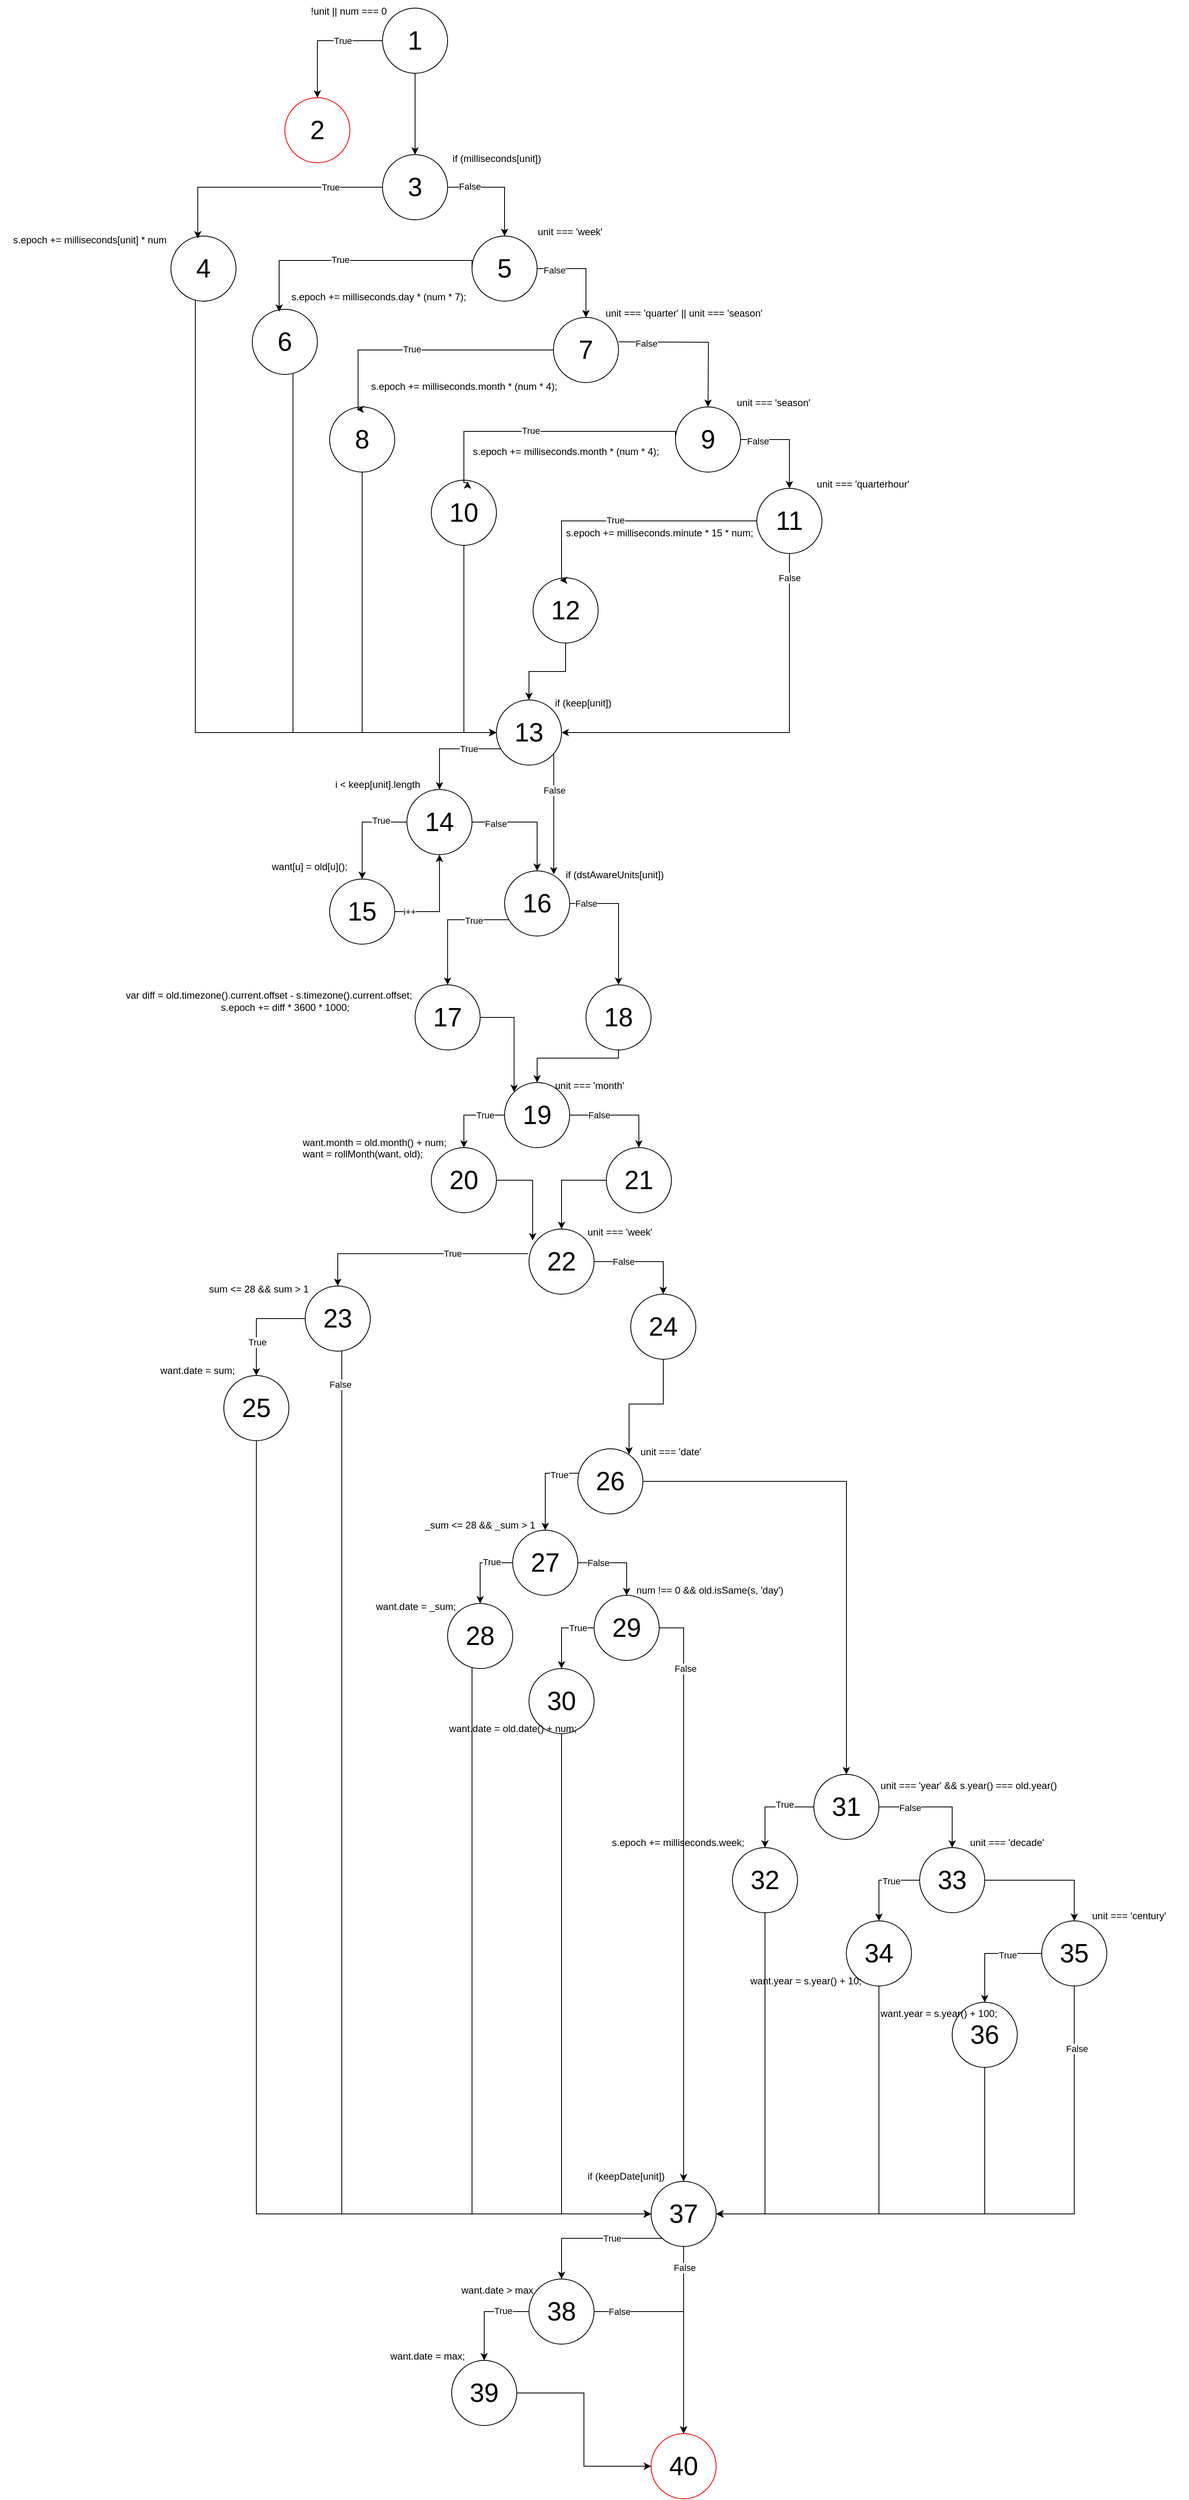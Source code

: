 <mxfile version="22.0.8" type="google">
  <diagram name="Page-1" id="O3OPINNU6DTvj6AXow6C">
    <mxGraphModel grid="1" page="1" gridSize="10" guides="1" tooltips="1" connect="1" arrows="1" fold="1" pageScale="1" pageWidth="850" pageHeight="1100" math="0" shadow="0">
      <root>
        <mxCell id="0" />
        <mxCell id="1" parent="0" />
        <mxCell id="JwIK93oX0tThSIfr5X6w-5" style="edgeStyle=orthogonalEdgeStyle;rounded=0;orthogonalLoop=1;jettySize=auto;html=1;entryX=0.5;entryY=0;entryDx=0;entryDy=0;" edge="1" parent="1" source="JwIK93oX0tThSIfr5X6w-1" target="JwIK93oX0tThSIfr5X6w-6">
          <mxGeometry relative="1" as="geometry">
            <mxPoint x="230" y="220" as="targetPoint" />
          </mxGeometry>
        </mxCell>
        <mxCell id="JwIK93oX0tThSIfr5X6w-9" value="True" style="edgeLabel;html=1;align=center;verticalAlign=middle;resizable=0;points=[];" connectable="0" vertex="1" parent="JwIK93oX0tThSIfr5X6w-5">
          <mxGeometry x="-0.347" relative="1" as="geometry">
            <mxPoint as="offset" />
          </mxGeometry>
        </mxCell>
        <mxCell id="JwIK93oX0tThSIfr5X6w-12" style="edgeStyle=orthogonalEdgeStyle;rounded=0;orthogonalLoop=1;jettySize=auto;html=1;entryX=0.5;entryY=0;entryDx=0;entryDy=0;" edge="1" parent="1" source="JwIK93oX0tThSIfr5X6w-1" target="JwIK93oX0tThSIfr5X6w-10">
          <mxGeometry relative="1" as="geometry" />
        </mxCell>
        <mxCell id="JwIK93oX0tThSIfr5X6w-1" value="1" style="ellipse;whiteSpace=wrap;html=1;aspect=fixed;fontSize=32;" vertex="1" parent="1">
          <mxGeometry x="300" y="110" width="80" height="80" as="geometry" />
        </mxCell>
        <mxCell id="JwIK93oX0tThSIfr5X6w-4" value="!unit || num === 0" style="text;whiteSpace=wrap;" vertex="1" parent="1">
          <mxGeometry x="210" y="100" width="130" height="40" as="geometry" />
        </mxCell>
        <mxCell id="JwIK93oX0tThSIfr5X6w-6" value="2" style="ellipse;whiteSpace=wrap;html=1;aspect=fixed;fontSize=32;strokeColor=#FF0000;" vertex="1" parent="1">
          <mxGeometry x="180" y="220" width="80" height="80" as="geometry" />
        </mxCell>
        <mxCell id="JwIK93oX0tThSIfr5X6w-18" style="edgeStyle=orthogonalEdgeStyle;rounded=0;orthogonalLoop=1;jettySize=auto;html=1;entryX=0.5;entryY=0;entryDx=0;entryDy=0;" edge="1" parent="1" source="JwIK93oX0tThSIfr5X6w-10" target="JwIK93oX0tThSIfr5X6w-17">
          <mxGeometry relative="1" as="geometry" />
        </mxCell>
        <mxCell id="JwIK93oX0tThSIfr5X6w-19" value="False" style="edgeLabel;html=1;align=center;verticalAlign=middle;resizable=0;points=[];" connectable="0" vertex="1" parent="JwIK93oX0tThSIfr5X6w-18">
          <mxGeometry x="-0.585" y="1" relative="1" as="geometry">
            <mxPoint as="offset" />
          </mxGeometry>
        </mxCell>
        <mxCell id="JwIK93oX0tThSIfr5X6w-10" value="3" style="ellipse;whiteSpace=wrap;html=1;aspect=fixed;fontSize=32;" vertex="1" parent="1">
          <mxGeometry x="300" y="290" width="80" height="80" as="geometry" />
        </mxCell>
        <mxCell id="JwIK93oX0tThSIfr5X6w-11" value="if (milliseconds[unit])" style="text;html=1;align=center;verticalAlign=middle;resizable=0;points=[];autosize=1;strokeColor=none;fillColor=none;" vertex="1" parent="1">
          <mxGeometry x="370" y="280" width="140" height="30" as="geometry" />
        </mxCell>
        <mxCell id="JwIK93oX0tThSIfr5X6w-59" style="edgeStyle=orthogonalEdgeStyle;rounded=0;orthogonalLoop=1;jettySize=auto;html=1;entryX=0;entryY=0.5;entryDx=0;entryDy=0;" edge="1" parent="1" source="JwIK93oX0tThSIfr5X6w-13" target="JwIK93oX0tThSIfr5X6w-58">
          <mxGeometry relative="1" as="geometry">
            <Array as="points">
              <mxPoint x="70" y="1000" />
            </Array>
          </mxGeometry>
        </mxCell>
        <mxCell id="JwIK93oX0tThSIfr5X6w-13" value="4" style="ellipse;whiteSpace=wrap;html=1;aspect=fixed;fontSize=32;" vertex="1" parent="1">
          <mxGeometry x="40" y="390" width="80" height="80" as="geometry" />
        </mxCell>
        <mxCell id="JwIK93oX0tThSIfr5X6w-14" style="edgeStyle=orthogonalEdgeStyle;rounded=0;orthogonalLoop=1;jettySize=auto;html=1;entryX=0.413;entryY=0.038;entryDx=0;entryDy=0;entryPerimeter=0;exitX=0;exitY=0.5;exitDx=0;exitDy=0;" edge="1" parent="1" source="JwIK93oX0tThSIfr5X6w-10" target="JwIK93oX0tThSIfr5X6w-13">
          <mxGeometry relative="1" as="geometry">
            <mxPoint x="140" y="330" as="sourcePoint" />
          </mxGeometry>
        </mxCell>
        <mxCell id="JwIK93oX0tThSIfr5X6w-15" value="True" style="edgeLabel;html=1;align=center;verticalAlign=middle;resizable=0;points=[];" connectable="0" vertex="1" parent="JwIK93oX0tThSIfr5X6w-14">
          <mxGeometry x="-0.554" y="3" relative="1" as="geometry">
            <mxPoint y="-3" as="offset" />
          </mxGeometry>
        </mxCell>
        <mxCell id="JwIK93oX0tThSIfr5X6w-16" value="s.epoch += milliseconds[unit] * num" style="text;html=1;align=center;verticalAlign=middle;resizable=0;points=[];autosize=1;strokeColor=none;fillColor=none;" vertex="1" parent="1">
          <mxGeometry x="-170" y="380" width="220" height="30" as="geometry" />
        </mxCell>
        <mxCell id="JwIK93oX0tThSIfr5X6w-26" style="edgeStyle=orthogonalEdgeStyle;rounded=0;orthogonalLoop=1;jettySize=auto;html=1;" edge="1" parent="1" source="JwIK93oX0tThSIfr5X6w-17" target="JwIK93oX0tThSIfr5X6w-25">
          <mxGeometry relative="1" as="geometry" />
        </mxCell>
        <mxCell id="JwIK93oX0tThSIfr5X6w-27" value="False" style="edgeLabel;html=1;align=center;verticalAlign=middle;resizable=0;points=[];" connectable="0" vertex="1" parent="JwIK93oX0tThSIfr5X6w-26">
          <mxGeometry x="-0.65" y="-2" relative="1" as="geometry">
            <mxPoint as="offset" />
          </mxGeometry>
        </mxCell>
        <mxCell id="JwIK93oX0tThSIfr5X6w-17" value="5" style="ellipse;whiteSpace=wrap;html=1;aspect=fixed;fontSize=32;" vertex="1" parent="1">
          <mxGeometry x="410" y="390" width="80" height="80" as="geometry" />
        </mxCell>
        <mxCell id="JwIK93oX0tThSIfr5X6w-20" value="unit === &#39;week&#39;" style="text;html=1;align=center;verticalAlign=middle;resizable=0;points=[];autosize=1;strokeColor=none;fillColor=none;" vertex="1" parent="1">
          <mxGeometry x="480" y="370" width="100" height="30" as="geometry" />
        </mxCell>
        <mxCell id="JwIK93oX0tThSIfr5X6w-60" style="edgeStyle=orthogonalEdgeStyle;rounded=0;orthogonalLoop=1;jettySize=auto;html=1;entryX=0;entryY=0.5;entryDx=0;entryDy=0;" edge="1" parent="1" source="JwIK93oX0tThSIfr5X6w-21" target="JwIK93oX0tThSIfr5X6w-58">
          <mxGeometry relative="1" as="geometry">
            <Array as="points">
              <mxPoint x="190" y="1000" />
            </Array>
          </mxGeometry>
        </mxCell>
        <mxCell id="JwIK93oX0tThSIfr5X6w-21" value="6" style="ellipse;whiteSpace=wrap;html=1;aspect=fixed;fontSize=32;" vertex="1" parent="1">
          <mxGeometry x="140" y="480" width="80" height="80" as="geometry" />
        </mxCell>
        <mxCell id="JwIK93oX0tThSIfr5X6w-22" style="edgeStyle=orthogonalEdgeStyle;rounded=0;orthogonalLoop=1;jettySize=auto;html=1;entryX=0.413;entryY=0.038;entryDx=0;entryDy=0;entryPerimeter=0;exitX=0;exitY=0.5;exitDx=0;exitDy=0;" edge="1" parent="1" source="JwIK93oX0tThSIfr5X6w-17" target="JwIK93oX0tThSIfr5X6w-21">
          <mxGeometry relative="1" as="geometry">
            <mxPoint x="221.27" y="410" as="sourcePoint" />
            <Array as="points">
              <mxPoint x="410" y="420" />
              <mxPoint x="173" y="420" />
            </Array>
          </mxGeometry>
        </mxCell>
        <mxCell id="JwIK93oX0tThSIfr5X6w-23" value="True" style="edgeLabel;html=1;align=center;verticalAlign=middle;resizable=0;points=[];" connectable="0" vertex="1" parent="JwIK93oX0tThSIfr5X6w-22">
          <mxGeometry x="0.109" y="-1" relative="1" as="geometry">
            <mxPoint as="offset" />
          </mxGeometry>
        </mxCell>
        <mxCell id="JwIK93oX0tThSIfr5X6w-24" value="s.epoch += milliseconds.day * (num * 7);" style="text;html=1;align=center;verticalAlign=middle;resizable=0;points=[];autosize=1;strokeColor=none;fillColor=none;" vertex="1" parent="1">
          <mxGeometry x="170" y="450" width="250" height="30" as="geometry" />
        </mxCell>
        <mxCell id="JwIK93oX0tThSIfr5X6w-25" value="7" style="ellipse;whiteSpace=wrap;html=1;aspect=fixed;fontSize=32;" vertex="1" parent="1">
          <mxGeometry x="510" y="490" width="80" height="80" as="geometry" />
        </mxCell>
        <mxCell id="JwIK93oX0tThSIfr5X6w-28" value="unit === &#39;quarter&#39; || unit === &#39;season&#39;" style="text;html=1;align=center;verticalAlign=middle;resizable=0;points=[];autosize=1;strokeColor=none;fillColor=none;" vertex="1" parent="1">
          <mxGeometry x="560" y="470" width="220" height="30" as="geometry" />
        </mxCell>
        <mxCell id="JwIK93oX0tThSIfr5X6w-30" style="edgeStyle=orthogonalEdgeStyle;rounded=0;orthogonalLoop=1;jettySize=auto;html=1;" edge="1" parent="1">
          <mxGeometry relative="1" as="geometry">
            <mxPoint x="590" y="520" as="sourcePoint" />
            <mxPoint x="700" y="600" as="targetPoint" />
          </mxGeometry>
        </mxCell>
        <mxCell id="JwIK93oX0tThSIfr5X6w-31" value="False" style="edgeLabel;html=1;align=center;verticalAlign=middle;resizable=0;points=[];" connectable="0" vertex="1" parent="JwIK93oX0tThSIfr5X6w-30">
          <mxGeometry x="-0.65" y="-2" relative="1" as="geometry">
            <mxPoint as="offset" />
          </mxGeometry>
        </mxCell>
        <mxCell id="JwIK93oX0tThSIfr5X6w-61" style="edgeStyle=orthogonalEdgeStyle;rounded=0;orthogonalLoop=1;jettySize=auto;html=1;entryX=0;entryY=0.5;entryDx=0;entryDy=0;" edge="1" parent="1" source="JwIK93oX0tThSIfr5X6w-34" target="JwIK93oX0tThSIfr5X6w-58">
          <mxGeometry relative="1" as="geometry">
            <Array as="points">
              <mxPoint x="275" y="1000" />
            </Array>
          </mxGeometry>
        </mxCell>
        <mxCell id="JwIK93oX0tThSIfr5X6w-34" value="8" style="ellipse;whiteSpace=wrap;html=1;aspect=fixed;fontSize=32;" vertex="1" parent="1">
          <mxGeometry x="235" y="600" width="80" height="80" as="geometry" />
        </mxCell>
        <mxCell id="JwIK93oX0tThSIfr5X6w-35" style="edgeStyle=orthogonalEdgeStyle;rounded=0;orthogonalLoop=1;jettySize=auto;html=1;entryX=0.413;entryY=0.038;entryDx=0;entryDy=0;entryPerimeter=0;exitX=0;exitY=0.5;exitDx=0;exitDy=0;" edge="1" parent="1" target="JwIK93oX0tThSIfr5X6w-34">
          <mxGeometry relative="1" as="geometry">
            <mxPoint x="510" y="530" as="sourcePoint" />
            <Array as="points">
              <mxPoint x="270" y="530" />
              <mxPoint x="270" y="603" />
            </Array>
          </mxGeometry>
        </mxCell>
        <mxCell id="JwIK93oX0tThSIfr5X6w-36" value="True" style="edgeLabel;html=1;align=center;verticalAlign=middle;resizable=0;points=[];" connectable="0" vertex="1" parent="JwIK93oX0tThSIfr5X6w-35">
          <mxGeometry x="0.109" y="-1" relative="1" as="geometry">
            <mxPoint as="offset" />
          </mxGeometry>
        </mxCell>
        <mxCell id="JwIK93oX0tThSIfr5X6w-37" value="s.epoch += milliseconds.month * (num * 4);" style="text;html=1;align=center;verticalAlign=middle;resizable=0;points=[];autosize=1;strokeColor=none;fillColor=none;" vertex="1" parent="1">
          <mxGeometry x="270" y="560" width="260" height="30" as="geometry" />
        </mxCell>
        <mxCell id="JwIK93oX0tThSIfr5X6w-41" style="edgeStyle=orthogonalEdgeStyle;rounded=0;orthogonalLoop=1;jettySize=auto;html=1;" edge="1" parent="1" source="JwIK93oX0tThSIfr5X6w-43" target="JwIK93oX0tThSIfr5X6w-48">
          <mxGeometry relative="1" as="geometry" />
        </mxCell>
        <mxCell id="JwIK93oX0tThSIfr5X6w-42" value="False" style="edgeLabel;html=1;align=center;verticalAlign=middle;resizable=0;points=[];" connectable="0" vertex="1" parent="JwIK93oX0tThSIfr5X6w-41">
          <mxGeometry x="-0.65" y="-2" relative="1" as="geometry">
            <mxPoint as="offset" />
          </mxGeometry>
        </mxCell>
        <mxCell id="JwIK93oX0tThSIfr5X6w-43" value="9" style="ellipse;whiteSpace=wrap;html=1;aspect=fixed;fontSize=32;" vertex="1" parent="1">
          <mxGeometry x="660" y="600" width="80" height="80" as="geometry" />
        </mxCell>
        <mxCell id="JwIK93oX0tThSIfr5X6w-62" style="edgeStyle=orthogonalEdgeStyle;rounded=0;orthogonalLoop=1;jettySize=auto;html=1;entryX=0;entryY=0.5;entryDx=0;entryDy=0;" edge="1" parent="1" source="JwIK93oX0tThSIfr5X6w-44" target="JwIK93oX0tThSIfr5X6w-58">
          <mxGeometry relative="1" as="geometry" />
        </mxCell>
        <mxCell id="JwIK93oX0tThSIfr5X6w-44" value="10" style="ellipse;whiteSpace=wrap;html=1;aspect=fixed;fontSize=32;" vertex="1" parent="1">
          <mxGeometry x="360" y="690" width="80" height="80" as="geometry" />
        </mxCell>
        <mxCell id="JwIK93oX0tThSIfr5X6w-45" style="edgeStyle=orthogonalEdgeStyle;rounded=0;orthogonalLoop=1;jettySize=auto;html=1;entryX=0.558;entryY=0.018;entryDx=0;entryDy=0;entryPerimeter=0;exitX=0;exitY=0.5;exitDx=0;exitDy=0;" edge="1" parent="1" source="JwIK93oX0tThSIfr5X6w-43" target="JwIK93oX0tThSIfr5X6w-44">
          <mxGeometry relative="1" as="geometry">
            <mxPoint x="471.27" y="620" as="sourcePoint" />
            <Array as="points">
              <mxPoint x="660" y="630" />
              <mxPoint x="400" y="630" />
              <mxPoint x="400" y="693" />
              <mxPoint x="405" y="693" />
            </Array>
          </mxGeometry>
        </mxCell>
        <mxCell id="JwIK93oX0tThSIfr5X6w-46" value="True" style="edgeLabel;html=1;align=center;verticalAlign=middle;resizable=0;points=[];" connectable="0" vertex="1" parent="JwIK93oX0tThSIfr5X6w-45">
          <mxGeometry x="0.109" y="-1" relative="1" as="geometry">
            <mxPoint as="offset" />
          </mxGeometry>
        </mxCell>
        <mxCell id="JwIK93oX0tThSIfr5X6w-47" value="s.epoch += milliseconds.month * (num * 4);" style="text;html=1;align=center;verticalAlign=middle;resizable=0;points=[];autosize=1;strokeColor=none;fillColor=none;" vertex="1" parent="1">
          <mxGeometry x="395" y="640" width="260" height="30" as="geometry" />
        </mxCell>
        <mxCell id="JwIK93oX0tThSIfr5X6w-48" value="11" style="ellipse;whiteSpace=wrap;html=1;aspect=fixed;fontSize=32;" vertex="1" parent="1">
          <mxGeometry x="760" y="700" width="80" height="80" as="geometry" />
        </mxCell>
        <mxCell id="JwIK93oX0tThSIfr5X6w-49" value="unit === &#39;quarterhour&#39;" style="text;html=1;align=center;verticalAlign=middle;resizable=0;points=[];autosize=1;strokeColor=none;fillColor=none;" vertex="1" parent="1">
          <mxGeometry x="820" y="680" width="140" height="30" as="geometry" />
        </mxCell>
        <mxCell id="JwIK93oX0tThSIfr5X6w-50" style="edgeStyle=orthogonalEdgeStyle;rounded=0;orthogonalLoop=1;jettySize=auto;html=1;entryX=1;entryY=0.5;entryDx=0;entryDy=0;exitX=0.5;exitY=1;exitDx=0;exitDy=0;" edge="1" parent="1" source="JwIK93oX0tThSIfr5X6w-48" target="JwIK93oX0tThSIfr5X6w-58">
          <mxGeometry relative="1" as="geometry">
            <mxPoint x="840" y="730" as="sourcePoint" />
            <mxPoint x="950" y="810" as="targetPoint" />
            <Array as="points">
              <mxPoint x="800" y="1000" />
            </Array>
          </mxGeometry>
        </mxCell>
        <mxCell id="JwIK93oX0tThSIfr5X6w-51" value="False" style="edgeLabel;html=1;align=center;verticalAlign=middle;resizable=0;points=[];" connectable="0" vertex="1" parent="JwIK93oX0tThSIfr5X6w-50">
          <mxGeometry x="-0.65" y="-2" relative="1" as="geometry">
            <mxPoint x="2" y="-58" as="offset" />
          </mxGeometry>
        </mxCell>
        <mxCell id="JwIK93oX0tThSIfr5X6w-63" style="edgeStyle=orthogonalEdgeStyle;rounded=0;orthogonalLoop=1;jettySize=auto;html=1;entryX=0.5;entryY=0;entryDx=0;entryDy=0;" edge="1" parent="1" source="JwIK93oX0tThSIfr5X6w-52" target="JwIK93oX0tThSIfr5X6w-58">
          <mxGeometry relative="1" as="geometry" />
        </mxCell>
        <mxCell id="JwIK93oX0tThSIfr5X6w-52" value="12" style="ellipse;whiteSpace=wrap;html=1;aspect=fixed;fontSize=32;" vertex="1" parent="1">
          <mxGeometry x="485" y="810" width="80" height="80" as="geometry" />
        </mxCell>
        <mxCell id="JwIK93oX0tThSIfr5X6w-53" style="edgeStyle=orthogonalEdgeStyle;rounded=0;orthogonalLoop=1;jettySize=auto;html=1;entryX=0.413;entryY=0.038;entryDx=0;entryDy=0;entryPerimeter=0;exitX=0;exitY=0.5;exitDx=0;exitDy=0;" edge="1" parent="1" target="JwIK93oX0tThSIfr5X6w-52">
          <mxGeometry relative="1" as="geometry">
            <mxPoint x="760" y="740" as="sourcePoint" />
            <Array as="points">
              <mxPoint x="520" y="740" />
              <mxPoint x="520" y="813" />
            </Array>
          </mxGeometry>
        </mxCell>
        <mxCell id="JwIK93oX0tThSIfr5X6w-54" value="True" style="edgeLabel;html=1;align=center;verticalAlign=middle;resizable=0;points=[];" connectable="0" vertex="1" parent="JwIK93oX0tThSIfr5X6w-53">
          <mxGeometry x="0.109" y="-1" relative="1" as="geometry">
            <mxPoint as="offset" />
          </mxGeometry>
        </mxCell>
        <mxCell id="JwIK93oX0tThSIfr5X6w-55" value="s.epoch += milliseconds.minute * 15 * num;" style="text;html=1;align=center;verticalAlign=middle;resizable=0;points=[];autosize=1;strokeColor=none;fillColor=none;" vertex="1" parent="1">
          <mxGeometry x="510" y="740" width="260" height="30" as="geometry" />
        </mxCell>
        <mxCell id="JwIK93oX0tThSIfr5X6w-56" value="unit === &#39;season&#39;" style="text;html=1;align=center;verticalAlign=middle;resizable=0;points=[];autosize=1;strokeColor=none;fillColor=none;" vertex="1" parent="1">
          <mxGeometry x="720" y="580" width="120" height="30" as="geometry" />
        </mxCell>
        <mxCell id="JwIK93oX0tThSIfr5X6w-67" style="edgeStyle=orthogonalEdgeStyle;rounded=0;orthogonalLoop=1;jettySize=auto;html=1;" edge="1" parent="1" source="JwIK93oX0tThSIfr5X6w-58" target="JwIK93oX0tThSIfr5X6w-66">
          <mxGeometry relative="1" as="geometry">
            <Array as="points">
              <mxPoint x="370" y="1020" />
            </Array>
          </mxGeometry>
        </mxCell>
        <mxCell id="JwIK93oX0tThSIfr5X6w-68" value="True" style="edgeLabel;html=1;align=center;verticalAlign=middle;resizable=0;points=[];" connectable="0" vertex="1" parent="JwIK93oX0tThSIfr5X6w-67">
          <mxGeometry x="-0.37" relative="1" as="geometry">
            <mxPoint as="offset" />
          </mxGeometry>
        </mxCell>
        <mxCell id="JwIK93oX0tThSIfr5X6w-58" value="13" style="ellipse;whiteSpace=wrap;html=1;aspect=fixed;fontSize=32;" vertex="1" parent="1">
          <mxGeometry x="440" y="960" width="80" height="80" as="geometry" />
        </mxCell>
        <mxCell id="JwIK93oX0tThSIfr5X6w-65" value="if (keep[unit])" style="text;whiteSpace=wrap;" vertex="1" parent="1">
          <mxGeometry x="510" y="950" width="100" height="40" as="geometry" />
        </mxCell>
        <mxCell id="JwIK93oX0tThSIfr5X6w-72" style="edgeStyle=orthogonalEdgeStyle;rounded=0;orthogonalLoop=1;jettySize=auto;html=1;" edge="1" parent="1" source="JwIK93oX0tThSIfr5X6w-66" target="JwIK93oX0tThSIfr5X6w-71">
          <mxGeometry relative="1" as="geometry" />
        </mxCell>
        <mxCell id="JwIK93oX0tThSIfr5X6w-73" value="True" style="edgeLabel;html=1;align=center;verticalAlign=middle;resizable=0;points=[];" connectable="0" vertex="1" parent="JwIK93oX0tThSIfr5X6w-72">
          <mxGeometry x="-0.484" y="-2" relative="1" as="geometry">
            <mxPoint as="offset" />
          </mxGeometry>
        </mxCell>
        <mxCell id="JwIK93oX0tThSIfr5X6w-78" style="edgeStyle=orthogonalEdgeStyle;rounded=0;orthogonalLoop=1;jettySize=auto;html=1;entryX=0.5;entryY=0;entryDx=0;entryDy=0;" edge="1" parent="1" source="JwIK93oX0tThSIfr5X6w-66" target="JwIK93oX0tThSIfr5X6w-77">
          <mxGeometry relative="1" as="geometry" />
        </mxCell>
        <mxCell id="JwIK93oX0tThSIfr5X6w-79" value="False" style="edgeLabel;html=1;align=center;verticalAlign=middle;resizable=0;points=[];" connectable="0" vertex="1" parent="JwIK93oX0tThSIfr5X6w-78">
          <mxGeometry x="-0.593" y="-2" relative="1" as="geometry">
            <mxPoint as="offset" />
          </mxGeometry>
        </mxCell>
        <mxCell id="JwIK93oX0tThSIfr5X6w-66" value="14" style="ellipse;whiteSpace=wrap;html=1;aspect=fixed;fontSize=32;" vertex="1" parent="1">
          <mxGeometry x="330" y="1070" width="80" height="80" as="geometry" />
        </mxCell>
        <mxCell id="JwIK93oX0tThSIfr5X6w-70" value="i &lt; keep[unit].length" style="text;whiteSpace=wrap;" vertex="1" parent="1">
          <mxGeometry x="240" y="1050" width="140" height="40" as="geometry" />
        </mxCell>
        <mxCell id="JwIK93oX0tThSIfr5X6w-75" style="edgeStyle=orthogonalEdgeStyle;rounded=0;orthogonalLoop=1;jettySize=auto;html=1;entryX=0.5;entryY=1;entryDx=0;entryDy=0;" edge="1" parent="1" source="JwIK93oX0tThSIfr5X6w-71" target="JwIK93oX0tThSIfr5X6w-66">
          <mxGeometry relative="1" as="geometry" />
        </mxCell>
        <mxCell id="JwIK93oX0tThSIfr5X6w-76" value="i++" style="edgeLabel;html=1;align=center;verticalAlign=middle;resizable=0;points=[];" connectable="0" vertex="1" parent="JwIK93oX0tThSIfr5X6w-75">
          <mxGeometry x="-0.719" relative="1" as="geometry">
            <mxPoint as="offset" />
          </mxGeometry>
        </mxCell>
        <mxCell id="JwIK93oX0tThSIfr5X6w-71" value="15" style="ellipse;whiteSpace=wrap;html=1;aspect=fixed;fontSize=32;" vertex="1" parent="1">
          <mxGeometry x="235" y="1180" width="80" height="80" as="geometry" />
        </mxCell>
        <mxCell id="JwIK93oX0tThSIfr5X6w-74" value="&lt;div&gt;want[u] = old[u]();&lt;/div&gt;" style="text;html=1;align=center;verticalAlign=middle;resizable=0;points=[];autosize=1;strokeColor=none;fillColor=none;" vertex="1" parent="1">
          <mxGeometry x="150" y="1150" width="120" height="30" as="geometry" />
        </mxCell>
        <mxCell id="JwIK93oX0tThSIfr5X6w-84" style="edgeStyle=orthogonalEdgeStyle;rounded=0;orthogonalLoop=1;jettySize=auto;html=1;entryX=0.5;entryY=0;entryDx=0;entryDy=0;" edge="1" parent="1" source="JwIK93oX0tThSIfr5X6w-77" target="JwIK93oX0tThSIfr5X6w-83">
          <mxGeometry relative="1" as="geometry">
            <Array as="points">
              <mxPoint x="380" y="1230" />
            </Array>
          </mxGeometry>
        </mxCell>
        <mxCell id="JwIK93oX0tThSIfr5X6w-85" value="True" style="edgeLabel;html=1;align=center;verticalAlign=middle;resizable=0;points=[];" connectable="0" vertex="1" parent="JwIK93oX0tThSIfr5X6w-84">
          <mxGeometry x="-0.44" y="1" relative="1" as="geometry">
            <mxPoint as="offset" />
          </mxGeometry>
        </mxCell>
        <mxCell id="JwIK93oX0tThSIfr5X6w-87" style="edgeStyle=orthogonalEdgeStyle;rounded=0;orthogonalLoop=1;jettySize=auto;html=1;" edge="1" parent="1" source="JwIK93oX0tThSIfr5X6w-77" target="JwIK93oX0tThSIfr5X6w-86">
          <mxGeometry relative="1" as="geometry" />
        </mxCell>
        <mxCell id="JwIK93oX0tThSIfr5X6w-88" value="False" style="edgeLabel;html=1;align=center;verticalAlign=middle;resizable=0;points=[];" connectable="0" vertex="1" parent="JwIK93oX0tThSIfr5X6w-87">
          <mxGeometry x="-0.838" y="-2" relative="1" as="geometry">
            <mxPoint x="7" y="-2" as="offset" />
          </mxGeometry>
        </mxCell>
        <mxCell id="JwIK93oX0tThSIfr5X6w-77" value="16" style="ellipse;whiteSpace=wrap;html=1;aspect=fixed;fontSize=32;" vertex="1" parent="1">
          <mxGeometry x="450" y="1170" width="80" height="80" as="geometry" />
        </mxCell>
        <mxCell id="JwIK93oX0tThSIfr5X6w-80" style="edgeStyle=orthogonalEdgeStyle;rounded=0;orthogonalLoop=1;jettySize=auto;html=1;entryX=0.755;entryY=0.054;entryDx=0;entryDy=0;entryPerimeter=0;" edge="1" parent="1" source="JwIK93oX0tThSIfr5X6w-58" target="JwIK93oX0tThSIfr5X6w-77">
          <mxGeometry relative="1" as="geometry">
            <Array as="points">
              <mxPoint x="510" y="1105" />
            </Array>
          </mxGeometry>
        </mxCell>
        <mxCell id="JwIK93oX0tThSIfr5X6w-81" value="False" style="edgeLabel;html=1;align=center;verticalAlign=middle;resizable=0;points=[];" connectable="0" vertex="1" parent="JwIK93oX0tThSIfr5X6w-80">
          <mxGeometry x="-0.279" relative="1" as="geometry">
            <mxPoint y="-9" as="offset" />
          </mxGeometry>
        </mxCell>
        <mxCell id="JwIK93oX0tThSIfr5X6w-82" value="if (dstAwareUnits[unit])" style="text;html=1;align=center;verticalAlign=middle;resizable=0;points=[];autosize=1;strokeColor=none;fillColor=none;" vertex="1" parent="1">
          <mxGeometry x="510" y="1160" width="150" height="30" as="geometry" />
        </mxCell>
        <mxCell id="JwIK93oX0tThSIfr5X6w-90" style="edgeStyle=orthogonalEdgeStyle;rounded=0;orthogonalLoop=1;jettySize=auto;html=1;entryX=0;entryY=0;entryDx=0;entryDy=0;" edge="1" parent="1" source="JwIK93oX0tThSIfr5X6w-83" target="JwIK93oX0tThSIfr5X6w-89">
          <mxGeometry relative="1" as="geometry">
            <Array as="points">
              <mxPoint x="462" y="1350" />
            </Array>
          </mxGeometry>
        </mxCell>
        <mxCell id="JwIK93oX0tThSIfr5X6w-83" value="17" style="ellipse;whiteSpace=wrap;html=1;aspect=fixed;fontSize=32;" vertex="1" parent="1">
          <mxGeometry x="340" y="1310" width="80" height="80" as="geometry" />
        </mxCell>
        <mxCell id="JwIK93oX0tThSIfr5X6w-86" value="18" style="ellipse;whiteSpace=wrap;html=1;aspect=fixed;fontSize=32;" vertex="1" parent="1">
          <mxGeometry x="550" y="1310" width="80" height="80" as="geometry" />
        </mxCell>
        <mxCell id="JwIK93oX0tThSIfr5X6w-96" style="edgeStyle=orthogonalEdgeStyle;rounded=0;orthogonalLoop=1;jettySize=auto;html=1;entryX=0.5;entryY=0;entryDx=0;entryDy=0;" edge="1" parent="1" source="JwIK93oX0tThSIfr5X6w-89" target="JwIK93oX0tThSIfr5X6w-95">
          <mxGeometry relative="1" as="geometry" />
        </mxCell>
        <mxCell id="JwIK93oX0tThSIfr5X6w-97" value="True" style="edgeLabel;html=1;align=center;verticalAlign=middle;resizable=0;points=[];" connectable="0" vertex="1" parent="JwIK93oX0tThSIfr5X6w-96">
          <mxGeometry x="-0.251" y="2" relative="1" as="geometry">
            <mxPoint x="9" y="-2" as="offset" />
          </mxGeometry>
        </mxCell>
        <mxCell id="JwIK93oX0tThSIfr5X6w-99" style="edgeStyle=orthogonalEdgeStyle;rounded=0;orthogonalLoop=1;jettySize=auto;html=1;entryX=0.5;entryY=0;entryDx=0;entryDy=0;" edge="1" parent="1" source="JwIK93oX0tThSIfr5X6w-89" target="JwIK93oX0tThSIfr5X6w-98">
          <mxGeometry relative="1" as="geometry" />
        </mxCell>
        <mxCell id="JwIK93oX0tThSIfr5X6w-100" value="False" style="edgeLabel;html=1;align=center;verticalAlign=middle;resizable=0;points=[];" connectable="0" vertex="1" parent="JwIK93oX0tThSIfr5X6w-99">
          <mxGeometry x="-0.627" y="-1" relative="1" as="geometry">
            <mxPoint x="12" y="-1" as="offset" />
          </mxGeometry>
        </mxCell>
        <mxCell id="JwIK93oX0tThSIfr5X6w-89" value="19" style="ellipse;whiteSpace=wrap;html=1;aspect=fixed;fontSize=32;" vertex="1" parent="1">
          <mxGeometry x="450" y="1430" width="80" height="80" as="geometry" />
        </mxCell>
        <mxCell id="JwIK93oX0tThSIfr5X6w-91" style="edgeStyle=orthogonalEdgeStyle;rounded=0;orthogonalLoop=1;jettySize=auto;html=1;entryX=0.5;entryY=0;entryDx=0;entryDy=0;" edge="1" parent="1" source="JwIK93oX0tThSIfr5X6w-86" target="JwIK93oX0tThSIfr5X6w-89">
          <mxGeometry relative="1" as="geometry">
            <mxPoint x="620" y="1480" as="targetPoint" />
            <Array as="points">
              <mxPoint x="590" y="1400" />
              <mxPoint x="490" y="1400" />
            </Array>
          </mxGeometry>
        </mxCell>
        <mxCell id="JwIK93oX0tThSIfr5X6w-92" value="var diff = old.timezone().current.offset - s.timezone().current.offset;&lt;br&gt;&amp;nbsp;&amp;nbsp;&amp;nbsp;&amp;nbsp;&amp;nbsp;&amp;nbsp;&amp;nbsp;&amp;nbsp;&amp;nbsp;&amp;nbsp;&amp;nbsp; s.epoch += diff * 3600 * 1000;" style="text;html=1;align=center;verticalAlign=middle;resizable=0;points=[];autosize=1;strokeColor=none;fillColor=none;" vertex="1" parent="1">
          <mxGeometry x="-30" y="1310" width="380" height="40" as="geometry" />
        </mxCell>
        <mxCell id="JwIK93oX0tThSIfr5X6w-94" value="unit === &#39;month&#39;" style="text;whiteSpace=wrap;" vertex="1" parent="1">
          <mxGeometry x="510" y="1420" width="120" height="40" as="geometry" />
        </mxCell>
        <mxCell id="JwIK93oX0tThSIfr5X6w-95" value="20" style="ellipse;whiteSpace=wrap;html=1;aspect=fixed;fontSize=32;" vertex="1" parent="1">
          <mxGeometry x="360" y="1510" width="80" height="80" as="geometry" />
        </mxCell>
        <mxCell id="JwIK93oX0tThSIfr5X6w-113" style="edgeStyle=orthogonalEdgeStyle;rounded=0;orthogonalLoop=1;jettySize=auto;html=1;" edge="1" parent="1" source="JwIK93oX0tThSIfr5X6w-98" target="JwIK93oX0tThSIfr5X6w-107">
          <mxGeometry relative="1" as="geometry" />
        </mxCell>
        <mxCell id="JwIK93oX0tThSIfr5X6w-98" value="21" style="ellipse;whiteSpace=wrap;html=1;aspect=fixed;fontSize=32;" vertex="1" parent="1">
          <mxGeometry x="575" y="1510" width="80" height="80" as="geometry" />
        </mxCell>
        <mxCell id="JwIK93oX0tThSIfr5X6w-102" value="want.month = old.month() + num;&#xa;want = rollMonth(want, old);" style="text;whiteSpace=wrap;" vertex="1" parent="1">
          <mxGeometry x="200" y="1490" width="190" height="40" as="geometry" />
        </mxCell>
        <mxCell id="JwIK93oX0tThSIfr5X6w-103" style="edgeStyle=orthogonalEdgeStyle;rounded=0;orthogonalLoop=1;jettySize=auto;html=1;entryX=0.5;entryY=0;entryDx=0;entryDy=0;exitX=-0.013;exitY=0.378;exitDx=0;exitDy=0;exitPerimeter=0;" edge="1" parent="1" source="JwIK93oX0tThSIfr5X6w-107" target="JwIK93oX0tThSIfr5X6w-109">
          <mxGeometry relative="1" as="geometry">
            <mxPoint x="295" y="1640" as="sourcePoint" />
          </mxGeometry>
        </mxCell>
        <mxCell id="JwIK93oX0tThSIfr5X6w-104" value="True" style="edgeLabel;html=1;align=center;verticalAlign=middle;resizable=0;points=[];" connectable="0" vertex="1" parent="JwIK93oX0tThSIfr5X6w-103">
          <mxGeometry x="-0.251" y="2" relative="1" as="geometry">
            <mxPoint x="9" y="-2" as="offset" />
          </mxGeometry>
        </mxCell>
        <mxCell id="JwIK93oX0tThSIfr5X6w-105" style="edgeStyle=orthogonalEdgeStyle;rounded=0;orthogonalLoop=1;jettySize=auto;html=1;entryX=0.5;entryY=0;entryDx=0;entryDy=0;" edge="1" parent="1" source="JwIK93oX0tThSIfr5X6w-107" target="JwIK93oX0tThSIfr5X6w-110">
          <mxGeometry relative="1" as="geometry" />
        </mxCell>
        <mxCell id="JwIK93oX0tThSIfr5X6w-106" value="False" style="edgeLabel;html=1;align=center;verticalAlign=middle;resizable=0;points=[];" connectable="0" vertex="1" parent="JwIK93oX0tThSIfr5X6w-105">
          <mxGeometry x="-0.627" y="-1" relative="1" as="geometry">
            <mxPoint x="12" y="-1" as="offset" />
          </mxGeometry>
        </mxCell>
        <mxCell id="JwIK93oX0tThSIfr5X6w-107" value="22" style="ellipse;whiteSpace=wrap;html=1;aspect=fixed;fontSize=32;" vertex="1" parent="1">
          <mxGeometry x="480" y="1610" width="80" height="80" as="geometry" />
        </mxCell>
        <mxCell id="JwIK93oX0tThSIfr5X6w-108" value="unit === &#39;week&#39;" style="text;whiteSpace=wrap;" vertex="1" parent="1">
          <mxGeometry x="550" y="1600" width="120" height="40" as="geometry" />
        </mxCell>
        <mxCell id="JwIK93oX0tThSIfr5X6w-115" style="edgeStyle=orthogonalEdgeStyle;rounded=0;orthogonalLoop=1;jettySize=auto;html=1;" edge="1" parent="1" source="JwIK93oX0tThSIfr5X6w-109" target="JwIK93oX0tThSIfr5X6w-114">
          <mxGeometry relative="1" as="geometry" />
        </mxCell>
        <mxCell id="JwIK93oX0tThSIfr5X6w-116" value="True" style="edgeLabel;html=1;align=center;verticalAlign=middle;resizable=0;points=[];" connectable="0" vertex="1" parent="JwIK93oX0tThSIfr5X6w-115">
          <mxGeometry x="0.366" y="1" relative="1" as="geometry">
            <mxPoint as="offset" />
          </mxGeometry>
        </mxCell>
        <mxCell id="JwIK93oX0tThSIfr5X6w-183" style="edgeStyle=orthogonalEdgeStyle;rounded=0;orthogonalLoop=1;jettySize=auto;html=1;entryX=0;entryY=0.5;entryDx=0;entryDy=0;" edge="1" parent="1" source="JwIK93oX0tThSIfr5X6w-109" target="JwIK93oX0tThSIfr5X6w-169">
          <mxGeometry relative="1" as="geometry">
            <Array as="points">
              <mxPoint x="250" y="2820" />
            </Array>
          </mxGeometry>
        </mxCell>
        <mxCell id="JwIK93oX0tThSIfr5X6w-184" value="False" style="edgeLabel;html=1;align=center;verticalAlign=middle;resizable=0;points=[];" connectable="0" vertex="1" parent="JwIK93oX0tThSIfr5X6w-183">
          <mxGeometry x="-0.944" y="-2" relative="1" as="geometry">
            <mxPoint y="1" as="offset" />
          </mxGeometry>
        </mxCell>
        <mxCell id="JwIK93oX0tThSIfr5X6w-109" value="23" style="ellipse;whiteSpace=wrap;html=1;aspect=fixed;fontSize=32;" vertex="1" parent="1">
          <mxGeometry x="205" y="1680" width="80" height="80" as="geometry" />
        </mxCell>
        <mxCell id="JwIK93oX0tThSIfr5X6w-110" value="24" style="ellipse;whiteSpace=wrap;html=1;aspect=fixed;fontSize=32;" vertex="1" parent="1">
          <mxGeometry x="605" y="1690" width="80" height="80" as="geometry" />
        </mxCell>
        <mxCell id="JwIK93oX0tThSIfr5X6w-111" value="sum &lt;= 28 &amp;&amp; sum &gt; 1" style="text;whiteSpace=wrap;" vertex="1" parent="1">
          <mxGeometry x="85" y="1670" width="190" height="40" as="geometry" />
        </mxCell>
        <mxCell id="JwIK93oX0tThSIfr5X6w-112" style="edgeStyle=orthogonalEdgeStyle;rounded=0;orthogonalLoop=1;jettySize=auto;html=1;entryX=0.056;entryY=0.175;entryDx=0;entryDy=0;entryPerimeter=0;" edge="1" parent="1" source="JwIK93oX0tThSIfr5X6w-95" target="JwIK93oX0tThSIfr5X6w-107">
          <mxGeometry relative="1" as="geometry" />
        </mxCell>
        <mxCell id="JwIK93oX0tThSIfr5X6w-182" style="edgeStyle=orthogonalEdgeStyle;rounded=0;orthogonalLoop=1;jettySize=auto;html=1;entryX=0;entryY=0.5;entryDx=0;entryDy=0;" edge="1" parent="1" source="JwIK93oX0tThSIfr5X6w-114" target="JwIK93oX0tThSIfr5X6w-169">
          <mxGeometry relative="1" as="geometry">
            <Array as="points">
              <mxPoint x="145" y="2820" />
            </Array>
          </mxGeometry>
        </mxCell>
        <mxCell id="JwIK93oX0tThSIfr5X6w-114" value="25" style="ellipse;whiteSpace=wrap;html=1;aspect=fixed;fontSize=32;" vertex="1" parent="1">
          <mxGeometry x="105" y="1790" width="80" height="80" as="geometry" />
        </mxCell>
        <mxCell id="JwIK93oX0tThSIfr5X6w-117" value="want.date = sum;" style="text;whiteSpace=wrap;" vertex="1" parent="1">
          <mxGeometry x="25" y="1770" width="130" height="40" as="geometry" />
        </mxCell>
        <mxCell id="JwIK93oX0tThSIfr5X6w-122" style="edgeStyle=orthogonalEdgeStyle;rounded=0;orthogonalLoop=1;jettySize=auto;html=1;" edge="1" parent="1" source="JwIK93oX0tThSIfr5X6w-118" target="JwIK93oX0tThSIfr5X6w-121">
          <mxGeometry relative="1" as="geometry">
            <Array as="points">
              <mxPoint x="500" y="1910" />
            </Array>
          </mxGeometry>
        </mxCell>
        <mxCell id="JwIK93oX0tThSIfr5X6w-123" value="True" style="edgeLabel;html=1;align=center;verticalAlign=middle;resizable=0;points=[];" connectable="0" vertex="1" parent="JwIK93oX0tThSIfr5X6w-122">
          <mxGeometry x="-0.564" y="2" relative="1" as="geometry">
            <mxPoint as="offset" />
          </mxGeometry>
        </mxCell>
        <mxCell id="JwIK93oX0tThSIfr5X6w-147" style="edgeStyle=orthogonalEdgeStyle;rounded=0;orthogonalLoop=1;jettySize=auto;html=1;" edge="1" parent="1" source="JwIK93oX0tThSIfr5X6w-118" target="JwIK93oX0tThSIfr5X6w-133">
          <mxGeometry relative="1" as="geometry" />
        </mxCell>
        <mxCell id="JwIK93oX0tThSIfr5X6w-118" value="26" style="ellipse;whiteSpace=wrap;html=1;aspect=fixed;fontSize=32;" vertex="1" parent="1">
          <mxGeometry x="540" y="1880" width="80" height="80" as="geometry" />
        </mxCell>
        <mxCell id="JwIK93oX0tThSIfr5X6w-119" value="unit === &#39;date&#39;" style="text;whiteSpace=wrap;" vertex="1" parent="1">
          <mxGeometry x="615" y="1870" width="110" height="40" as="geometry" />
        </mxCell>
        <mxCell id="JwIK93oX0tThSIfr5X6w-120" style="edgeStyle=orthogonalEdgeStyle;rounded=0;orthogonalLoop=1;jettySize=auto;html=1;entryX=0.787;entryY=0.087;entryDx=0;entryDy=0;entryPerimeter=0;" edge="1" parent="1" source="JwIK93oX0tThSIfr5X6w-110" target="JwIK93oX0tThSIfr5X6w-118">
          <mxGeometry relative="1" as="geometry" />
        </mxCell>
        <mxCell id="JwIK93oX0tThSIfr5X6w-126" style="edgeStyle=orthogonalEdgeStyle;rounded=0;orthogonalLoop=1;jettySize=auto;html=1;" edge="1" parent="1" source="JwIK93oX0tThSIfr5X6w-121" target="JwIK93oX0tThSIfr5X6w-125">
          <mxGeometry relative="1" as="geometry">
            <Array as="points">
              <mxPoint x="420" y="2020" />
            </Array>
          </mxGeometry>
        </mxCell>
        <mxCell id="JwIK93oX0tThSIfr5X6w-127" value="True" style="edgeLabel;html=1;align=center;verticalAlign=middle;resizable=0;points=[];" connectable="0" vertex="1" parent="JwIK93oX0tThSIfr5X6w-126">
          <mxGeometry x="-0.424" y="-1" relative="1" as="geometry">
            <mxPoint as="offset" />
          </mxGeometry>
        </mxCell>
        <mxCell id="JwIK93oX0tThSIfr5X6w-137" style="edgeStyle=orthogonalEdgeStyle;rounded=0;orthogonalLoop=1;jettySize=auto;html=1;entryX=0.5;entryY=0;entryDx=0;entryDy=0;" edge="1" parent="1" source="JwIK93oX0tThSIfr5X6w-121" target="JwIK93oX0tThSIfr5X6w-136">
          <mxGeometry relative="1" as="geometry" />
        </mxCell>
        <mxCell id="JwIK93oX0tThSIfr5X6w-138" value="False" style="edgeLabel;html=1;align=center;verticalAlign=middle;resizable=0;points=[];" connectable="0" vertex="1" parent="JwIK93oX0tThSIfr5X6w-137">
          <mxGeometry x="-0.644" y="1" relative="1" as="geometry">
            <mxPoint x="7" y="1" as="offset" />
          </mxGeometry>
        </mxCell>
        <mxCell id="JwIK93oX0tThSIfr5X6w-121" value="27" style="ellipse;whiteSpace=wrap;html=1;aspect=fixed;fontSize=32;" vertex="1" parent="1">
          <mxGeometry x="460" y="1980" width="80" height="80" as="geometry" />
        </mxCell>
        <mxCell id="JwIK93oX0tThSIfr5X6w-124" value="_sum &lt;= 28 &amp;&amp; _sum &gt; 1" style="text;whiteSpace=wrap;" vertex="1" parent="1">
          <mxGeometry x="350" y="1960" width="170" height="40" as="geometry" />
        </mxCell>
        <mxCell id="JwIK93oX0tThSIfr5X6w-181" style="edgeStyle=orthogonalEdgeStyle;rounded=0;orthogonalLoop=1;jettySize=auto;html=1;entryX=0;entryY=0.5;entryDx=0;entryDy=0;" edge="1" parent="1" source="JwIK93oX0tThSIfr5X6w-125" target="JwIK93oX0tThSIfr5X6w-169">
          <mxGeometry relative="1" as="geometry">
            <Array as="points">
              <mxPoint x="410" y="2820" />
            </Array>
          </mxGeometry>
        </mxCell>
        <mxCell id="JwIK93oX0tThSIfr5X6w-125" value="28" style="ellipse;whiteSpace=wrap;html=1;aspect=fixed;fontSize=32;" vertex="1" parent="1">
          <mxGeometry x="380" y="2070" width="80" height="80" as="geometry" />
        </mxCell>
        <mxCell id="JwIK93oX0tThSIfr5X6w-129" value="want.date = _sum;" style="text;whiteSpace=wrap;" vertex="1" parent="1">
          <mxGeometry x="290" y="2060" width="130" height="40" as="geometry" />
        </mxCell>
        <mxCell id="JwIK93oX0tThSIfr5X6w-149" style="edgeStyle=orthogonalEdgeStyle;rounded=0;orthogonalLoop=1;jettySize=auto;html=1;" edge="1" parent="1" source="JwIK93oX0tThSIfr5X6w-133" target="JwIK93oX0tThSIfr5X6w-148">
          <mxGeometry relative="1" as="geometry" />
        </mxCell>
        <mxCell id="JwIK93oX0tThSIfr5X6w-150" value="True" style="edgeLabel;html=1;align=center;verticalAlign=middle;resizable=0;points=[];" connectable="0" vertex="1" parent="JwIK93oX0tThSIfr5X6w-149">
          <mxGeometry x="-0.333" y="-3" relative="1" as="geometry">
            <mxPoint as="offset" />
          </mxGeometry>
        </mxCell>
        <mxCell id="JwIK93oX0tThSIfr5X6w-152" style="edgeStyle=orthogonalEdgeStyle;rounded=0;orthogonalLoop=1;jettySize=auto;html=1;" edge="1" parent="1" source="JwIK93oX0tThSIfr5X6w-133" target="JwIK93oX0tThSIfr5X6w-151">
          <mxGeometry relative="1" as="geometry" />
        </mxCell>
        <mxCell id="JwIK93oX0tThSIfr5X6w-153" value="False" style="edgeLabel;html=1;align=center;verticalAlign=middle;resizable=0;points=[];" connectable="0" vertex="1" parent="JwIK93oX0tThSIfr5X6w-152">
          <mxGeometry x="-0.466" y="-1" relative="1" as="geometry">
            <mxPoint as="offset" />
          </mxGeometry>
        </mxCell>
        <mxCell id="JwIK93oX0tThSIfr5X6w-133" value="31" style="ellipse;whiteSpace=wrap;html=1;aspect=fixed;fontSize=32;" vertex="1" parent="1">
          <mxGeometry x="830" y="2280" width="80" height="80" as="geometry" />
        </mxCell>
        <mxCell id="JwIK93oX0tThSIfr5X6w-135" value="unit === &#39;year&#39; &amp;&amp; s.year() === old.year()" style="text;whiteSpace=wrap;" vertex="1" parent="1">
          <mxGeometry x="910" y="2280" width="250" height="30" as="geometry" />
        </mxCell>
        <mxCell id="JwIK93oX0tThSIfr5X6w-142" style="edgeStyle=orthogonalEdgeStyle;rounded=0;orthogonalLoop=1;jettySize=auto;html=1;" edge="1" parent="1" source="JwIK93oX0tThSIfr5X6w-136" target="JwIK93oX0tThSIfr5X6w-141">
          <mxGeometry relative="1" as="geometry">
            <Array as="points">
              <mxPoint x="520" y="2100" />
            </Array>
          </mxGeometry>
        </mxCell>
        <mxCell id="JwIK93oX0tThSIfr5X6w-143" value="True" style="edgeLabel;html=1;align=center;verticalAlign=middle;resizable=0;points=[];" connectable="0" vertex="1" parent="JwIK93oX0tThSIfr5X6w-142">
          <mxGeometry x="-0.424" y="2" relative="1" as="geometry">
            <mxPoint x="6" y="-2" as="offset" />
          </mxGeometry>
        </mxCell>
        <mxCell id="JwIK93oX0tThSIfr5X6w-178" style="edgeStyle=orthogonalEdgeStyle;rounded=0;orthogonalLoop=1;jettySize=auto;html=1;entryX=0.5;entryY=0;entryDx=0;entryDy=0;" edge="1" parent="1" source="JwIK93oX0tThSIfr5X6w-136" target="JwIK93oX0tThSIfr5X6w-169">
          <mxGeometry relative="1" as="geometry">
            <Array as="points">
              <mxPoint x="670" y="2100" />
            </Array>
          </mxGeometry>
        </mxCell>
        <mxCell id="JwIK93oX0tThSIfr5X6w-179" value="False" style="edgeLabel;html=1;align=center;verticalAlign=middle;resizable=0;points=[];" connectable="0" vertex="1" parent="JwIK93oX0tThSIfr5X6w-178">
          <mxGeometry x="-0.774" y="2" relative="1" as="geometry">
            <mxPoint as="offset" />
          </mxGeometry>
        </mxCell>
        <mxCell id="JwIK93oX0tThSIfr5X6w-136" value="29" style="ellipse;whiteSpace=wrap;html=1;aspect=fixed;fontSize=32;" vertex="1" parent="1">
          <mxGeometry x="560" y="2060" width="80" height="80" as="geometry" />
        </mxCell>
        <mxCell id="JwIK93oX0tThSIfr5X6w-140" value="num !== 0 &amp;&amp; old.isSame(s, &#39;day&#39;)" style="text;whiteSpace=wrap;" vertex="1" parent="1">
          <mxGeometry x="610" y="2040" width="220" height="40" as="geometry" />
        </mxCell>
        <mxCell id="JwIK93oX0tThSIfr5X6w-180" style="edgeStyle=orthogonalEdgeStyle;rounded=0;orthogonalLoop=1;jettySize=auto;html=1;entryX=0;entryY=0.5;entryDx=0;entryDy=0;" edge="1" parent="1" source="JwIK93oX0tThSIfr5X6w-141" target="JwIK93oX0tThSIfr5X6w-169">
          <mxGeometry relative="1" as="geometry">
            <Array as="points">
              <mxPoint x="520" y="2820" />
            </Array>
          </mxGeometry>
        </mxCell>
        <mxCell id="JwIK93oX0tThSIfr5X6w-141" value="30" style="ellipse;whiteSpace=wrap;html=1;aspect=fixed;fontSize=32;" vertex="1" parent="1">
          <mxGeometry x="480" y="2150" width="80" height="80" as="geometry" />
        </mxCell>
        <mxCell id="JwIK93oX0tThSIfr5X6w-144" value="want.date = old.date() + num;" style="text;whiteSpace=wrap;" vertex="1" parent="1">
          <mxGeometry x="380" y="2210" width="190" height="40" as="geometry" />
        </mxCell>
        <mxCell id="JwIK93oX0tThSIfr5X6w-176" style="edgeStyle=orthogonalEdgeStyle;rounded=0;orthogonalLoop=1;jettySize=auto;html=1;entryX=1;entryY=0.5;entryDx=0;entryDy=0;" edge="1" parent="1" source="JwIK93oX0tThSIfr5X6w-148" target="JwIK93oX0tThSIfr5X6w-169">
          <mxGeometry relative="1" as="geometry">
            <Array as="points">
              <mxPoint x="770" y="2820" />
            </Array>
          </mxGeometry>
        </mxCell>
        <mxCell id="JwIK93oX0tThSIfr5X6w-148" value="32" style="ellipse;whiteSpace=wrap;html=1;aspect=fixed;fontSize=32;" vertex="1" parent="1">
          <mxGeometry x="730" y="2370" width="80" height="80" as="geometry" />
        </mxCell>
        <mxCell id="JwIK93oX0tThSIfr5X6w-159" style="edgeStyle=orthogonalEdgeStyle;rounded=0;orthogonalLoop=1;jettySize=auto;html=1;entryX=0.5;entryY=0;entryDx=0;entryDy=0;" edge="1" parent="1" source="JwIK93oX0tThSIfr5X6w-151" target="JwIK93oX0tThSIfr5X6w-158">
          <mxGeometry relative="1" as="geometry" />
        </mxCell>
        <mxCell id="JwIK93oX0tThSIfr5X6w-160" value="True" style="edgeLabel;html=1;align=center;verticalAlign=middle;resizable=0;points=[];" connectable="0" vertex="1" parent="JwIK93oX0tThSIfr5X6w-159">
          <mxGeometry x="-0.289" y="1" relative="1" as="geometry">
            <mxPoint as="offset" />
          </mxGeometry>
        </mxCell>
        <mxCell id="JwIK93oX0tThSIfr5X6w-163" style="edgeStyle=orthogonalEdgeStyle;rounded=0;orthogonalLoop=1;jettySize=auto;html=1;entryX=0.5;entryY=0;entryDx=0;entryDy=0;" edge="1" parent="1" source="JwIK93oX0tThSIfr5X6w-151" target="JwIK93oX0tThSIfr5X6w-162">
          <mxGeometry relative="1" as="geometry" />
        </mxCell>
        <mxCell id="JwIK93oX0tThSIfr5X6w-151" value="33" style="ellipse;whiteSpace=wrap;html=1;aspect=fixed;fontSize=32;" vertex="1" parent="1">
          <mxGeometry x="960" y="2370" width="80" height="80" as="geometry" />
        </mxCell>
        <mxCell id="JwIK93oX0tThSIfr5X6w-155" value="unit === &#39;decade&#39;" style="text;whiteSpace=wrap;" vertex="1" parent="1">
          <mxGeometry x="1020" y="2350" width="130" height="40" as="geometry" />
        </mxCell>
        <mxCell id="JwIK93oX0tThSIfr5X6w-157" value="s.epoch += milliseconds.week;" style="text;whiteSpace=wrap;" vertex="1" parent="1">
          <mxGeometry x="580" y="2350" width="200" height="40" as="geometry" />
        </mxCell>
        <mxCell id="JwIK93oX0tThSIfr5X6w-174" style="edgeStyle=orthogonalEdgeStyle;rounded=0;orthogonalLoop=1;jettySize=auto;html=1;entryX=1;entryY=0.5;entryDx=0;entryDy=0;" edge="1" parent="1" source="JwIK93oX0tThSIfr5X6w-158" target="JwIK93oX0tThSIfr5X6w-169">
          <mxGeometry relative="1" as="geometry">
            <Array as="points">
              <mxPoint x="910" y="2820" />
            </Array>
          </mxGeometry>
        </mxCell>
        <mxCell id="JwIK93oX0tThSIfr5X6w-158" value="34" style="ellipse;whiteSpace=wrap;html=1;aspect=fixed;fontSize=32;" vertex="1" parent="1">
          <mxGeometry x="870" y="2460" width="80" height="80" as="geometry" />
        </mxCell>
        <mxCell id="JwIK93oX0tThSIfr5X6w-161" value="want.year = s.year() + 10;" style="text;whiteSpace=wrap;" vertex="1" parent="1">
          <mxGeometry x="750" y="2520" width="170" height="40" as="geometry" />
        </mxCell>
        <mxCell id="JwIK93oX0tThSIfr5X6w-166" style="edgeStyle=orthogonalEdgeStyle;rounded=0;orthogonalLoop=1;jettySize=auto;html=1;entryX=0.5;entryY=0;entryDx=0;entryDy=0;" edge="1" parent="1" source="JwIK93oX0tThSIfr5X6w-162" target="JwIK93oX0tThSIfr5X6w-165">
          <mxGeometry relative="1" as="geometry" />
        </mxCell>
        <mxCell id="JwIK93oX0tThSIfr5X6w-167" value="True" style="edgeLabel;html=1;align=center;verticalAlign=middle;resizable=0;points=[];" connectable="0" vertex="1" parent="JwIK93oX0tThSIfr5X6w-166">
          <mxGeometry x="-0.344" y="2" relative="1" as="geometry">
            <mxPoint as="offset" />
          </mxGeometry>
        </mxCell>
        <mxCell id="JwIK93oX0tThSIfr5X6w-170" style="edgeStyle=orthogonalEdgeStyle;rounded=0;orthogonalLoop=1;jettySize=auto;html=1;entryX=1;entryY=0.5;entryDx=0;entryDy=0;" edge="1" parent="1" source="JwIK93oX0tThSIfr5X6w-162" target="JwIK93oX0tThSIfr5X6w-169">
          <mxGeometry relative="1" as="geometry">
            <Array as="points">
              <mxPoint x="1150" y="2820" />
            </Array>
          </mxGeometry>
        </mxCell>
        <mxCell id="JwIK93oX0tThSIfr5X6w-171" value="False" style="edgeLabel;html=1;align=center;verticalAlign=middle;resizable=0;points=[];" connectable="0" vertex="1" parent="JwIK93oX0tThSIfr5X6w-170">
          <mxGeometry x="-0.787" y="3" relative="1" as="geometry">
            <mxPoint as="offset" />
          </mxGeometry>
        </mxCell>
        <mxCell id="JwIK93oX0tThSIfr5X6w-162" value="35" style="ellipse;whiteSpace=wrap;html=1;aspect=fixed;fontSize=32;" vertex="1" parent="1">
          <mxGeometry x="1110" y="2460" width="80" height="80" as="geometry" />
        </mxCell>
        <mxCell id="JwIK93oX0tThSIfr5X6w-164" value="unit === &#39;century&#39;" style="text;whiteSpace=wrap;" vertex="1" parent="1">
          <mxGeometry x="1170" y="2440" width="120" height="40" as="geometry" />
        </mxCell>
        <mxCell id="JwIK93oX0tThSIfr5X6w-172" style="edgeStyle=orthogonalEdgeStyle;rounded=0;orthogonalLoop=1;jettySize=auto;html=1;entryX=1;entryY=0.5;entryDx=0;entryDy=0;" edge="1" parent="1" source="JwIK93oX0tThSIfr5X6w-165" target="JwIK93oX0tThSIfr5X6w-169">
          <mxGeometry relative="1" as="geometry">
            <Array as="points">
              <mxPoint x="1040" y="2820" />
            </Array>
          </mxGeometry>
        </mxCell>
        <mxCell id="JwIK93oX0tThSIfr5X6w-165" value="36" style="ellipse;whiteSpace=wrap;html=1;aspect=fixed;fontSize=32;" vertex="1" parent="1">
          <mxGeometry x="1000" y="2560" width="80" height="80" as="geometry" />
        </mxCell>
        <mxCell id="JwIK93oX0tThSIfr5X6w-168" value="want.year = s.year() + 100;" style="text;whiteSpace=wrap;" vertex="1" parent="1">
          <mxGeometry x="910" y="2560" width="180" height="30" as="geometry" />
        </mxCell>
        <mxCell id="JwIK93oX0tThSIfr5X6w-188" style="edgeStyle=orthogonalEdgeStyle;rounded=0;orthogonalLoop=1;jettySize=auto;html=1;" edge="1" parent="1" source="JwIK93oX0tThSIfr5X6w-169" target="JwIK93oX0tThSIfr5X6w-187">
          <mxGeometry relative="1" as="geometry">
            <Array as="points">
              <mxPoint x="520" y="2850" />
            </Array>
          </mxGeometry>
        </mxCell>
        <mxCell id="JwIK93oX0tThSIfr5X6w-189" value="True" style="edgeLabel;html=1;align=center;verticalAlign=middle;resizable=0;points=[];" connectable="0" vertex="1" parent="JwIK93oX0tThSIfr5X6w-188">
          <mxGeometry x="-0.285" relative="1" as="geometry">
            <mxPoint as="offset" />
          </mxGeometry>
        </mxCell>
        <mxCell id="JwIK93oX0tThSIfr5X6w-201" style="edgeStyle=orthogonalEdgeStyle;rounded=0;orthogonalLoop=1;jettySize=auto;html=1;" edge="1" parent="1" source="JwIK93oX0tThSIfr5X6w-169" target="JwIK93oX0tThSIfr5X6w-197">
          <mxGeometry relative="1" as="geometry" />
        </mxCell>
        <mxCell id="JwIK93oX0tThSIfr5X6w-202" value="False" style="edgeLabel;html=1;align=center;verticalAlign=middle;resizable=0;points=[];" connectable="0" vertex="1" parent="JwIK93oX0tThSIfr5X6w-201">
          <mxGeometry x="-0.78" y="1" relative="1" as="geometry">
            <mxPoint as="offset" />
          </mxGeometry>
        </mxCell>
        <mxCell id="JwIK93oX0tThSIfr5X6w-169" value="37" style="ellipse;whiteSpace=wrap;html=1;aspect=fixed;fontSize=32;" vertex="1" parent="1">
          <mxGeometry x="630" y="2780" width="80" height="80" as="geometry" />
        </mxCell>
        <mxCell id="JwIK93oX0tThSIfr5X6w-186" value="if (keepDate[unit])" style="text;whiteSpace=wrap;" vertex="1" parent="1">
          <mxGeometry x="550" y="2760" width="130" height="40" as="geometry" />
        </mxCell>
        <mxCell id="JwIK93oX0tThSIfr5X6w-191" style="edgeStyle=orthogonalEdgeStyle;rounded=0;orthogonalLoop=1;jettySize=auto;html=1;" edge="1" parent="1" source="JwIK93oX0tThSIfr5X6w-187" target="JwIK93oX0tThSIfr5X6w-190">
          <mxGeometry relative="1" as="geometry" />
        </mxCell>
        <mxCell id="JwIK93oX0tThSIfr5X6w-195" value="True" style="edgeLabel;html=1;align=center;verticalAlign=middle;resizable=0;points=[];" connectable="0" vertex="1" parent="JwIK93oX0tThSIfr5X6w-191">
          <mxGeometry x="-0.439" y="-1" relative="1" as="geometry">
            <mxPoint as="offset" />
          </mxGeometry>
        </mxCell>
        <mxCell id="JwIK93oX0tThSIfr5X6w-199" style="edgeStyle=orthogonalEdgeStyle;rounded=0;orthogonalLoop=1;jettySize=auto;html=1;" edge="1" parent="1" source="JwIK93oX0tThSIfr5X6w-187" target="JwIK93oX0tThSIfr5X6w-197">
          <mxGeometry relative="1" as="geometry" />
        </mxCell>
        <mxCell id="JwIK93oX0tThSIfr5X6w-200" value="False" style="edgeLabel;html=1;align=center;verticalAlign=middle;resizable=0;points=[];" connectable="0" vertex="1" parent="JwIK93oX0tThSIfr5X6w-199">
          <mxGeometry x="-0.642" y="-3" relative="1" as="geometry">
            <mxPoint x="-16" y="-3" as="offset" />
          </mxGeometry>
        </mxCell>
        <mxCell id="JwIK93oX0tThSIfr5X6w-187" value="38" style="ellipse;whiteSpace=wrap;html=1;aspect=fixed;fontSize=32;" vertex="1" parent="1">
          <mxGeometry x="480" y="2900" width="80" height="80" as="geometry" />
        </mxCell>
        <mxCell id="JwIK93oX0tThSIfr5X6w-198" style="edgeStyle=orthogonalEdgeStyle;rounded=0;orthogonalLoop=1;jettySize=auto;html=1;entryX=0;entryY=0.5;entryDx=0;entryDy=0;" edge="1" parent="1" source="JwIK93oX0tThSIfr5X6w-190" target="JwIK93oX0tThSIfr5X6w-197">
          <mxGeometry relative="1" as="geometry" />
        </mxCell>
        <mxCell id="JwIK93oX0tThSIfr5X6w-190" value="39" style="ellipse;whiteSpace=wrap;html=1;aspect=fixed;fontSize=32;" vertex="1" parent="1">
          <mxGeometry x="385" y="3000" width="80" height="80" as="geometry" />
        </mxCell>
        <mxCell id="JwIK93oX0tThSIfr5X6w-192" value="want.date &gt; max" style="text;whiteSpace=wrap;" vertex="1" parent="1">
          <mxGeometry x="395" y="2900" width="120" height="20" as="geometry" />
        </mxCell>
        <mxCell id="JwIK93oX0tThSIfr5X6w-196" value="want.date = max;" style="text;html=1;align=center;verticalAlign=middle;resizable=0;points=[];autosize=1;strokeColor=none;fillColor=none;" vertex="1" parent="1">
          <mxGeometry x="295" y="2980" width="120" height="30" as="geometry" />
        </mxCell>
        <mxCell id="JwIK93oX0tThSIfr5X6w-197" value="40" style="ellipse;whiteSpace=wrap;html=1;aspect=fixed;fontSize=32;strokeColor=#ff0000;" vertex="1" parent="1">
          <mxGeometry x="630" y="3090" width="80" height="80" as="geometry" />
        </mxCell>
      </root>
    </mxGraphModel>
  </diagram>
</mxfile>
